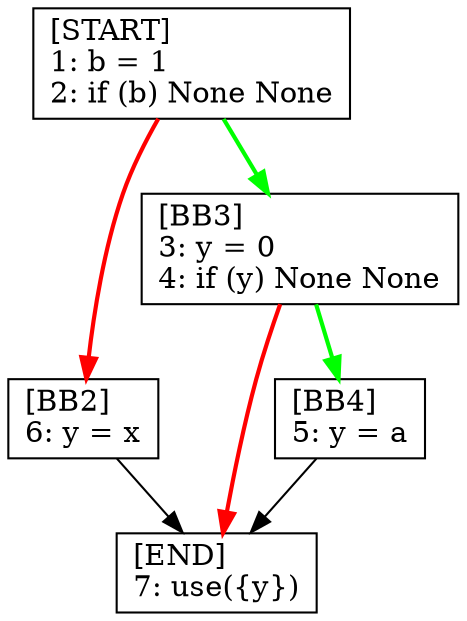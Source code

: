 digraph {
  node [shape=box]
  START [label="[START]\l1: b = 1\l2: if (b) None None\l"];
  START -> BB2 [color=red, penwidth=2];
  START -> BB3 [color=green, penwidth=2];
  BB2 [label="[BB2]\l6: y = x\l"];
  BB2 -> END;
  BB3 [label="[BB3]\l3: y = 0\l4: if (y) None None\l"];
  BB3 -> BB4 [color=green, penwidth=2];
  BB3 -> END [color=red, penwidth=2];
  BB4 [label="[BB4]\l5: y = a\l"];
  BB4 -> END;
  END [label="[END]\l7: use({y})\l"];
} // close digraph
